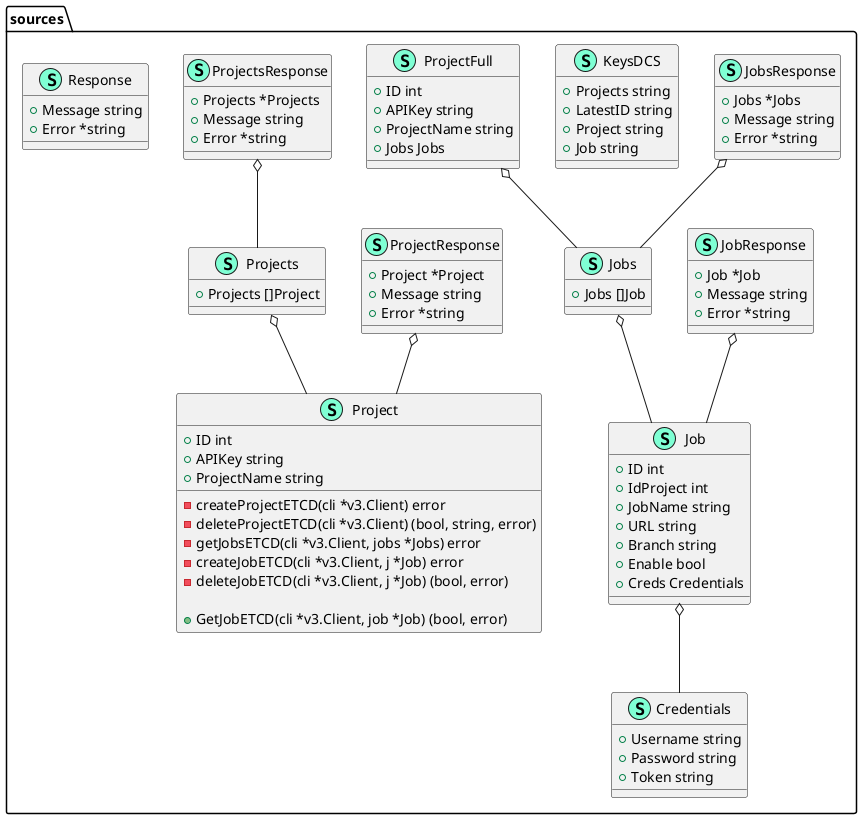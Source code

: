 @startuml
namespace sources {
    class Credentials << (S,Aquamarine) >> {
        + Username string
        + Password string
        + Token string

    }
    class Job << (S,Aquamarine) >> {
        + ID int
        + IdProject int
        + JobName string
        + URL string
        + Branch string
        + Enable bool
        + Creds Credentials

    }
    class JobResponse << (S,Aquamarine) >> {
        + Job *Job
        + Message string
        + Error *string

    }
    class Jobs << (S,Aquamarine) >> {
        + Jobs []Job

    }
    class JobsResponse << (S,Aquamarine) >> {
        + Jobs *Jobs
        + Message string
        + Error *string

    }
    class KeysDCS << (S,Aquamarine) >> {
        + Projects string
        + LatestID string
        + Project string
        + Job string

    }
    class Project << (S,Aquamarine) >> {
        + ID int
        + APIKey string
        + ProjectName string

        - createProjectETCD(cli *v3.Client) error
        - deleteProjectETCD(cli *v3.Client) (bool, string, error)
        - getJobsETCD(cli *v3.Client, jobs *Jobs) error
        - createJobETCD(cli *v3.Client, j *Job) error
        - deleteJobETCD(cli *v3.Client, j *Job) (bool, error)

        + GetJobETCD(cli *v3.Client, job *Job) (bool, error)

    }
    class ProjectFull << (S,Aquamarine) >> {
        + ID int
        + APIKey string
        + ProjectName string
        + Jobs Jobs

    }
    class ProjectResponse << (S,Aquamarine) >> {
        + Project *Project
        + Message string
        + Error *string

    }
    class Projects << (S,Aquamarine) >> {
        + Projects []Project

    }
    class ProjectsResponse << (S,Aquamarine) >> {
        + Projects *Projects
        + Message string
        + Error *string

    }
    class Response << (S,Aquamarine) >> {
        + Message string
        + Error *string

    }
}


"sources.Job" o-- "sources.Credentials"
"sources.JobResponse" o-- "sources.Job"
"sources.Jobs" o-- "sources.Job"
"sources.JobsResponse" o-- "sources.Jobs"
"sources.ProjectFull" o-- "sources.Jobs"
"sources.ProjectResponse" o-- "sources.Project"
"sources.Projects" o-- "sources.Project"
"sources.ProjectsResponse" o-- "sources.Projects"

@enduml
